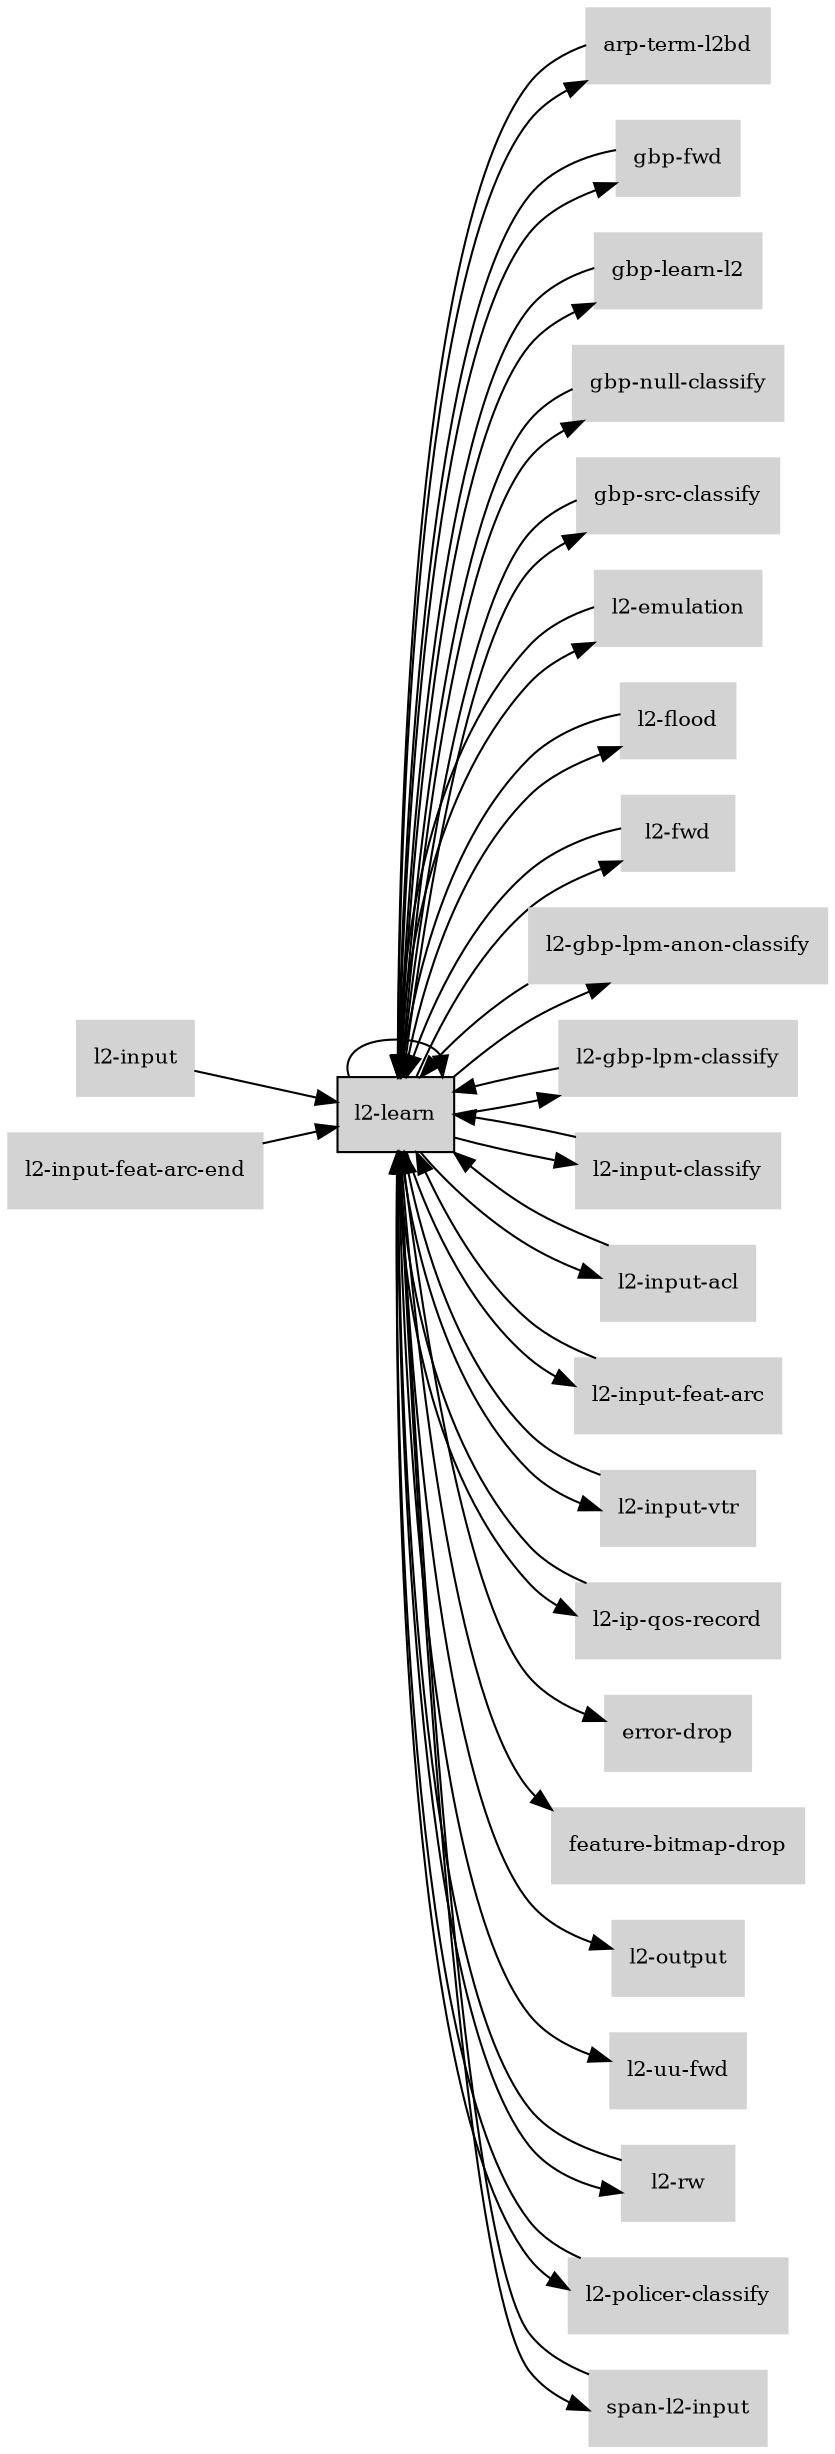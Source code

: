 digraph "l2_learn_subgraph" {
  rankdir=LR;
  node [shape=box, style=filled, fontsize=10, color=lightgray, fontcolor=black, fillcolor=lightgray];
  "l2-learn" [color=black, fontcolor=black, fillcolor=lightgray];
  edge [fontsize=8];
  "arp-term-l2bd" -> "l2-learn";
  "gbp-fwd" -> "l2-learn";
  "gbp-learn-l2" -> "l2-learn";
  "gbp-null-classify" -> "l2-learn";
  "gbp-src-classify" -> "l2-learn";
  "l2-emulation" -> "l2-learn";
  "l2-flood" -> "l2-learn";
  "l2-fwd" -> "l2-learn";
  "l2-gbp-lpm-anon-classify" -> "l2-learn";
  "l2-gbp-lpm-classify" -> "l2-learn";
  "l2-input-classify" -> "l2-learn";
  "l2-input" -> "l2-learn";
  "l2-input-acl" -> "l2-learn";
  "l2-input-feat-arc" -> "l2-learn";
  "l2-input-feat-arc-end" -> "l2-learn";
  "l2-input-vtr" -> "l2-learn";
  "l2-ip-qos-record" -> "l2-learn";
  "l2-learn" -> "l2-fwd";
  "l2-learn" -> "error-drop";
  "l2-learn" -> "feature-bitmap-drop";
  "l2-learn" -> "l2-output";
  "l2-learn" -> "l2-flood";
  "l2-learn" -> "l2-uu-fwd";
  "l2-learn" -> "arp-term-l2bd";
  "l2-learn" -> "gbp-fwd";
  "l2-learn" -> "l2-rw";
  "l2-learn" -> "l2-learn";
  "l2-learn" -> "l2-emulation";
  "l2-learn" -> "gbp-learn-l2";
  "l2-learn" -> "l2-gbp-lpm-anon-classify";
  "l2-learn" -> "gbp-null-classify";
  "l2-learn" -> "gbp-src-classify";
  "l2-learn" -> "l2-gbp-lpm-classify";
  "l2-learn" -> "l2-input-vtr";
  "l2-learn" -> "l2-ip-qos-record";
  "l2-learn" -> "l2-input-acl";
  "l2-learn" -> "l2-policer-classify";
  "l2-learn" -> "l2-input-feat-arc";
  "l2-learn" -> "l2-input-classify";
  "l2-learn" -> "span-l2-input";
  "l2-policer-classify" -> "l2-learn";
  "l2-rw" -> "l2-learn";
  "span-l2-input" -> "l2-learn";
}
